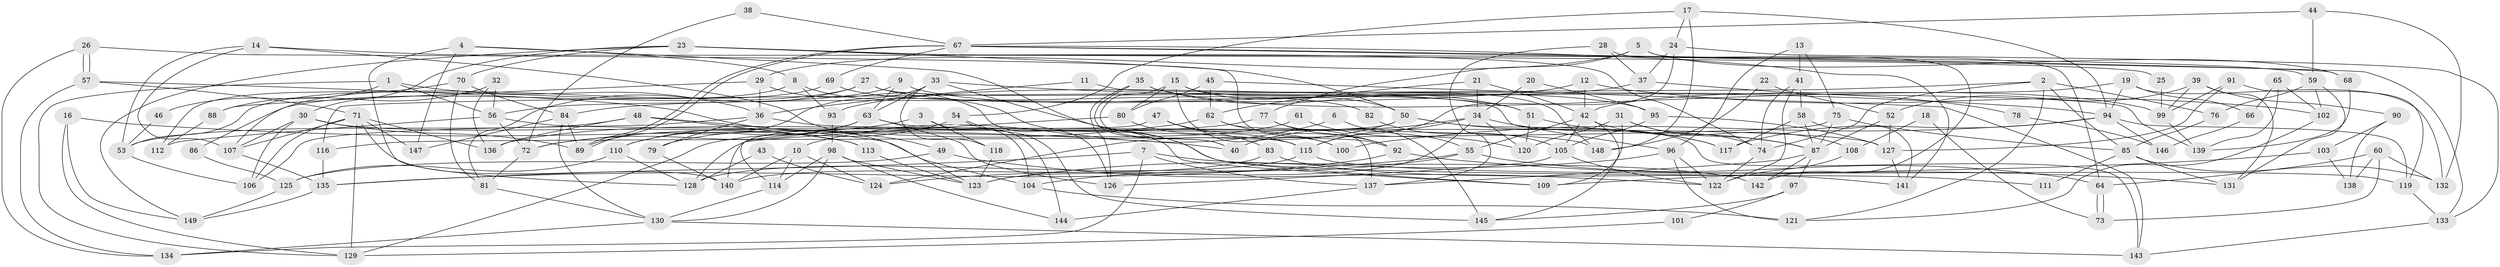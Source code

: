 // coarse degree distribution, {2: 0.12162162162162163, 4: 0.28378378378378377, 5: 0.17567567567567569, 3: 0.16216216216216217, 6: 0.0945945945945946, 7: 0.04054054054054054, 9: 0.04054054054054054, 10: 0.02702702702702703, 15: 0.013513513513513514, 12: 0.013513513513513514, 13: 0.02702702702702703}
// Generated by graph-tools (version 1.1) at 2025/53/03/04/25 21:53:10]
// undirected, 149 vertices, 298 edges
graph export_dot {
graph [start="1"]
  node [color=gray90,style=filled];
  1;
  2;
  3;
  4;
  5;
  6;
  7;
  8;
  9;
  10;
  11;
  12;
  13;
  14;
  15;
  16;
  17;
  18;
  19;
  20;
  21;
  22;
  23;
  24;
  25;
  26;
  27;
  28;
  29;
  30;
  31;
  32;
  33;
  34;
  35;
  36;
  37;
  38;
  39;
  40;
  41;
  42;
  43;
  44;
  45;
  46;
  47;
  48;
  49;
  50;
  51;
  52;
  53;
  54;
  55;
  56;
  57;
  58;
  59;
  60;
  61;
  62;
  63;
  64;
  65;
  66;
  67;
  68;
  69;
  70;
  71;
  72;
  73;
  74;
  75;
  76;
  77;
  78;
  79;
  80;
  81;
  82;
  83;
  84;
  85;
  86;
  87;
  88;
  89;
  90;
  91;
  92;
  93;
  94;
  95;
  96;
  97;
  98;
  99;
  100;
  101;
  102;
  103;
  104;
  105;
  106;
  107;
  108;
  109;
  110;
  111;
  112;
  113;
  114;
  115;
  116;
  117;
  118;
  119;
  120;
  121;
  122;
  123;
  124;
  125;
  126;
  127;
  128;
  129;
  130;
  131;
  132;
  133;
  134;
  135;
  136;
  137;
  138;
  139;
  140;
  141;
  142;
  143;
  144;
  145;
  146;
  147;
  148;
  149;
  1 -- 56;
  1 -- 36;
  1 -- 46;
  1 -- 129;
  2 -- 121;
  2 -- 116;
  2 -- 74;
  2 -- 76;
  2 -- 85;
  3 -- 104;
  3 -- 110;
  3 -- 118;
  4 -- 8;
  4 -- 147;
  4 -- 109;
  4 -- 128;
  5 -- 77;
  5 -- 29;
  5 -- 64;
  5 -- 68;
  6 -- 55;
  6 -- 10;
  7 -- 137;
  7 -- 134;
  7 -- 135;
  7 -- 142;
  8 -- 53;
  8 -- 109;
  8 -- 93;
  9 -- 56;
  9 -- 63;
  9 -- 95;
  10 -- 140;
  10 -- 114;
  10 -- 124;
  11 -- 139;
  11 -- 36;
  12 -- 102;
  12 -- 42;
  12 -- 84;
  13 -- 41;
  13 -- 96;
  13 -- 75;
  14 -- 107;
  14 -- 59;
  14 -- 49;
  14 -- 53;
  15 -- 80;
  15 -- 50;
  15 -- 40;
  15 -- 100;
  15 -- 148;
  16 -- 149;
  16 -- 40;
  16 -- 129;
  17 -- 24;
  17 -- 94;
  17 -- 54;
  17 -- 148;
  18 -- 73;
  18 -- 108;
  19 -- 94;
  19 -- 42;
  19 -- 66;
  19 -- 132;
  20 -- 95;
  20 -- 34;
  21 -- 34;
  21 -- 62;
  21 -- 42;
  22 -- 52;
  22 -- 148;
  23 -- 74;
  23 -- 30;
  23 -- 25;
  23 -- 50;
  23 -- 70;
  23 -- 149;
  24 -- 133;
  24 -- 115;
  24 -- 37;
  25 -- 99;
  26 -- 57;
  26 -- 57;
  26 -- 134;
  26 -- 92;
  27 -- 81;
  27 -- 96;
  27 -- 51;
  27 -- 86;
  28 -- 142;
  28 -- 137;
  28 -- 37;
  29 -- 36;
  29 -- 88;
  29 -- 126;
  30 -- 113;
  30 -- 89;
  30 -- 106;
  30 -- 107;
  31 -- 87;
  31 -- 74;
  31 -- 109;
  31 -- 120;
  32 -- 136;
  32 -- 56;
  32 -- 88;
  33 -- 63;
  33 -- 118;
  33 -- 89;
  33 -- 94;
  33 -- 111;
  34 -- 123;
  34 -- 40;
  34 -- 115;
  34 -- 117;
  34 -- 120;
  35 -- 51;
  35 -- 99;
  35 -- 40;
  35 -- 126;
  36 -- 148;
  36 -- 106;
  36 -- 79;
  37 -- 78;
  37 -- 93;
  38 -- 67;
  38 -- 72;
  39 -- 52;
  39 -- 131;
  39 -- 90;
  39 -- 99;
  41 -- 122;
  41 -- 58;
  41 -- 74;
  42 -- 55;
  42 -- 105;
  42 -- 108;
  42 -- 145;
  43 -- 124;
  43 -- 128;
  44 -- 132;
  44 -- 67;
  44 -- 59;
  45 -- 143;
  45 -- 62;
  45 -- 80;
  46 -- 53;
  47 -- 100;
  47 -- 83;
  47 -- 140;
  48 -- 53;
  48 -- 136;
  48 -- 104;
  48 -- 113;
  49 -- 122;
  49 -- 125;
  50 -- 143;
  50 -- 117;
  50 -- 124;
  50 -- 128;
  51 -- 120;
  51 -- 87;
  52 -- 87;
  52 -- 127;
  53 -- 106;
  54 -- 79;
  54 -- 144;
  54 -- 145;
  55 -- 135;
  55 -- 64;
  55 -- 104;
  56 -- 72;
  56 -- 115;
  56 -- 112;
  57 -- 71;
  57 -- 123;
  57 -- 134;
  58 -- 117;
  58 -- 87;
  58 -- 141;
  59 -- 131;
  59 -- 76;
  59 -- 102;
  60 -- 132;
  60 -- 64;
  60 -- 73;
  60 -- 138;
  61 -- 129;
  61 -- 120;
  62 -- 137;
  62 -- 92;
  62 -- 72;
  63 -- 126;
  63 -- 72;
  63 -- 110;
  63 -- 127;
  64 -- 73;
  64 -- 73;
  65 -- 139;
  65 -- 102;
  65 -- 66;
  66 -- 146;
  67 -- 141;
  67 -- 89;
  67 -- 89;
  67 -- 68;
  67 -- 69;
  67 -- 133;
  68 -- 139;
  69 -- 107;
  69 -- 82;
  70 -- 84;
  70 -- 81;
  70 -- 112;
  71 -- 129;
  71 -- 107;
  71 -- 106;
  71 -- 136;
  71 -- 140;
  71 -- 147;
  72 -- 81;
  74 -- 122;
  75 -- 85;
  75 -- 87;
  75 -- 116;
  76 -- 85;
  77 -- 92;
  77 -- 145;
  77 -- 136;
  78 -- 146;
  79 -- 140;
  80 -- 115;
  80 -- 114;
  81 -- 130;
  82 -- 105;
  83 -- 141;
  83 -- 140;
  84 -- 89;
  84 -- 130;
  84 -- 147;
  85 -- 111;
  85 -- 131;
  85 -- 132;
  86 -- 125;
  87 -- 97;
  87 -- 137;
  87 -- 142;
  88 -- 112;
  90 -- 103;
  90 -- 138;
  91 -- 119;
  91 -- 127;
  91 -- 99;
  92 -- 124;
  92 -- 131;
  93 -- 98;
  94 -- 117;
  94 -- 100;
  94 -- 119;
  94 -- 146;
  95 -- 105;
  95 -- 127;
  96 -- 123;
  96 -- 122;
  96 -- 121;
  97 -- 145;
  97 -- 101;
  98 -- 130;
  98 -- 114;
  98 -- 123;
  98 -- 144;
  99 -- 139;
  101 -- 129;
  102 -- 121;
  103 -- 138;
  103 -- 109;
  104 -- 121;
  105 -- 126;
  105 -- 122;
  107 -- 135;
  108 -- 122;
  110 -- 128;
  110 -- 125;
  113 -- 123;
  114 -- 130;
  115 -- 128;
  115 -- 119;
  116 -- 135;
  118 -- 123;
  119 -- 133;
  125 -- 149;
  127 -- 141;
  130 -- 134;
  130 -- 143;
  133 -- 143;
  135 -- 149;
  137 -- 144;
}
